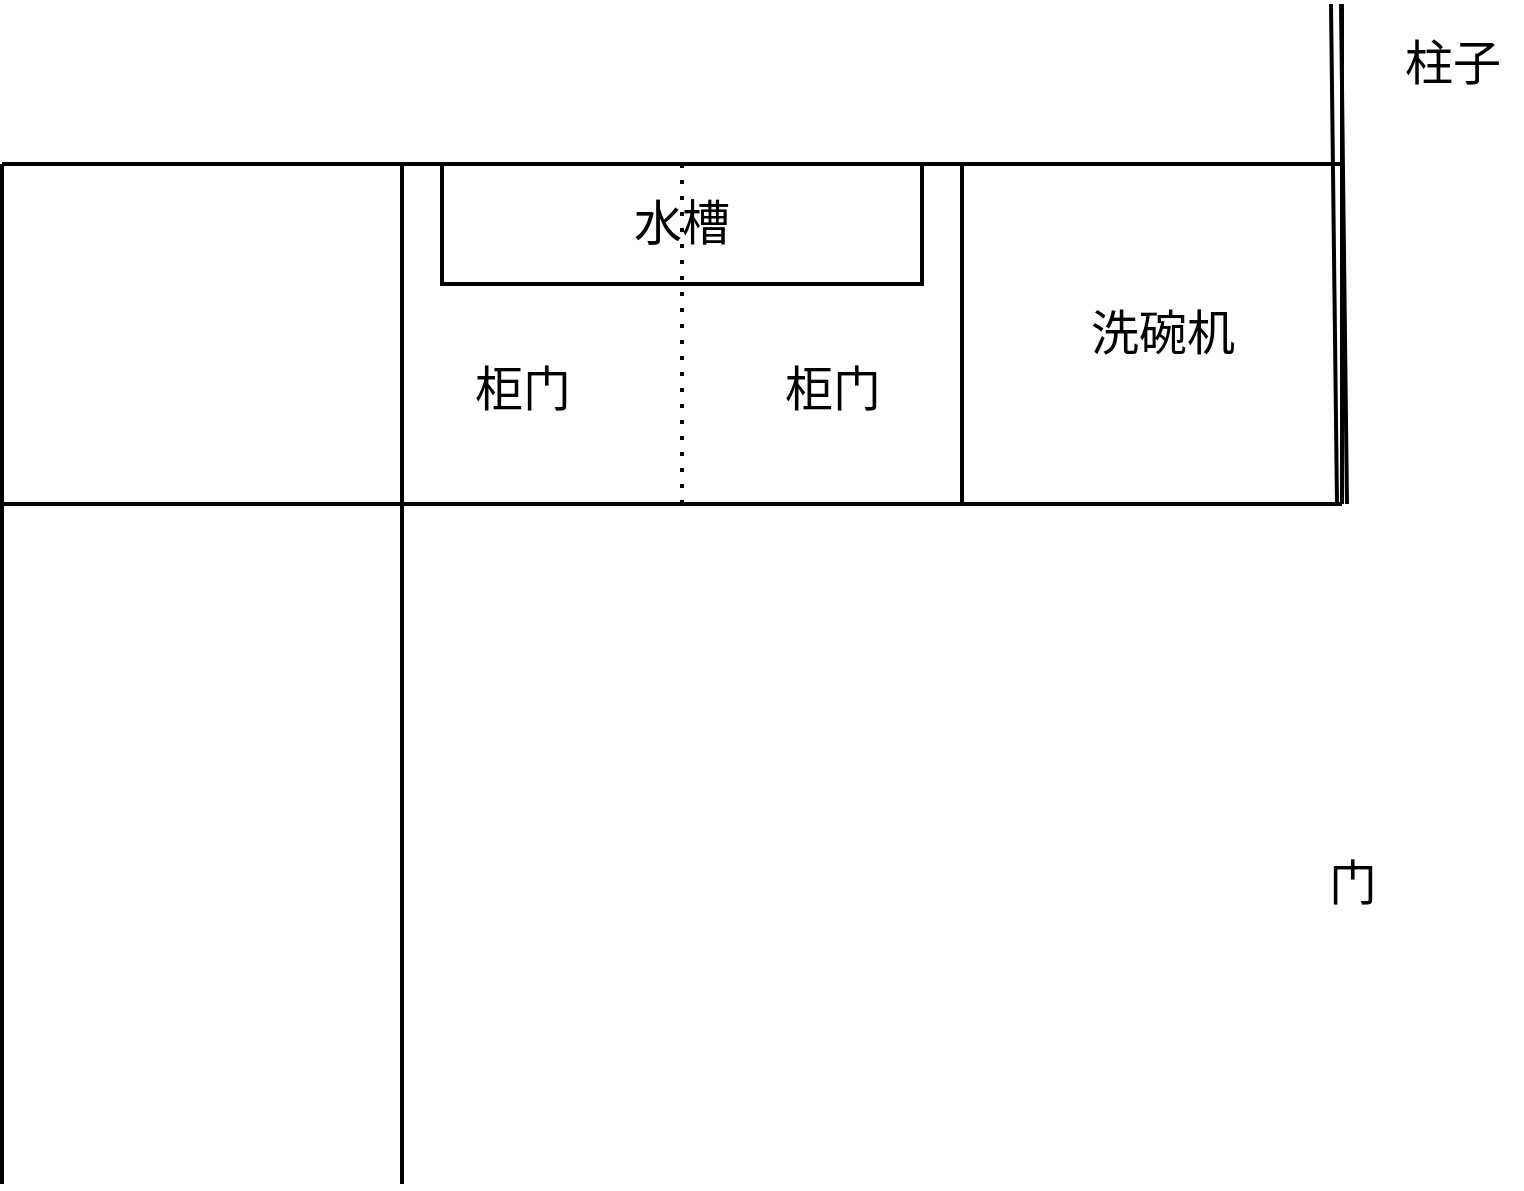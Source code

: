 <mxfile version="24.4.0" type="github" pages="3">
  <diagram name="橱柜" id="rbUQSemfoo8u0zf_SeJB">
    <mxGraphModel dx="1687" dy="925" grid="1" gridSize="10" guides="1" tooltips="1" connect="1" arrows="1" fold="1" page="1" pageScale="1" pageWidth="827" pageHeight="1169" math="0" shadow="0">
      <root>
        <mxCell id="0" />
        <mxCell id="1" parent="0" />
        <mxCell id="4LaI4T8DgIrVsbqXjOBB-1" value="" style="endArrow=none;html=1;rounded=0;strokeWidth=2;fontSize=24;" edge="1" parent="1">
          <mxGeometry width="50" height="50" relative="1" as="geometry">
            <mxPoint x="540" y="160" as="sourcePoint" />
            <mxPoint x="730" y="160" as="targetPoint" />
          </mxGeometry>
        </mxCell>
        <mxCell id="4LaI4T8DgIrVsbqXjOBB-3" value="" style="endArrow=none;html=1;rounded=0;strokeWidth=2;fontSize=24;" edge="1" parent="1">
          <mxGeometry width="50" height="50" relative="1" as="geometry">
            <mxPoint x="540" y="330" as="sourcePoint" />
            <mxPoint x="540" y="160" as="targetPoint" />
          </mxGeometry>
        </mxCell>
        <mxCell id="4LaI4T8DgIrVsbqXjOBB-4" value="" style="endArrow=none;html=1;rounded=0;strokeWidth=2;fontSize=24;" edge="1" parent="1">
          <mxGeometry width="50" height="50" relative="1" as="geometry">
            <mxPoint x="730" y="330" as="sourcePoint" />
            <mxPoint x="730" y="80" as="targetPoint" />
          </mxGeometry>
        </mxCell>
        <mxCell id="4LaI4T8DgIrVsbqXjOBB-5" value="&lt;font style=&quot;font-size: 24px;&quot;&gt;水槽&lt;/font&gt;" style="rounded=0;whiteSpace=wrap;html=1;strokeWidth=2;fontSize=24;" vertex="1" parent="1">
          <mxGeometry x="280" y="160" width="240" height="60" as="geometry" />
        </mxCell>
        <mxCell id="4LaI4T8DgIrVsbqXjOBB-6" value="" style="endArrow=none;html=1;rounded=0;strokeWidth=2;fontSize=24;" edge="1" parent="1">
          <mxGeometry width="50" height="50" relative="1" as="geometry">
            <mxPoint x="60" y="160" as="sourcePoint" />
            <mxPoint x="280" y="160" as="targetPoint" />
          </mxGeometry>
        </mxCell>
        <mxCell id="4LaI4T8DgIrVsbqXjOBB-7" value="" style="endArrow=none;html=1;rounded=0;strokeWidth=2;fontSize=24;" edge="1" parent="1">
          <mxGeometry width="50" height="50" relative="1" as="geometry">
            <mxPoint x="510" y="160" as="sourcePoint" />
            <mxPoint x="580" y="160" as="targetPoint" />
          </mxGeometry>
        </mxCell>
        <mxCell id="4LaI4T8DgIrVsbqXjOBB-8" value="&lt;font style=&quot;font-size: 24px;&quot;&gt;洗碗机&lt;/font&gt;" style="text;html=1;align=center;verticalAlign=middle;resizable=0;points=[];autosize=1;strokeColor=none;fillColor=none;strokeWidth=2;fontSize=24;" vertex="1" parent="1">
          <mxGeometry x="590" y="225" width="100" height="40" as="geometry" />
        </mxCell>
        <mxCell id="4LaI4T8DgIrVsbqXjOBB-10" value="" style="endArrow=none;html=1;rounded=0;strokeWidth=2;fontSize=24;" edge="1" parent="1">
          <mxGeometry width="50" height="50" relative="1" as="geometry">
            <mxPoint x="60" y="670" as="sourcePoint" />
            <mxPoint x="60" y="160" as="targetPoint" />
          </mxGeometry>
        </mxCell>
        <mxCell id="4LaI4T8DgIrVsbqXjOBB-11" value="" style="endArrow=none;html=1;rounded=0;strokeWidth=2;fontSize=24;" edge="1" parent="1">
          <mxGeometry width="50" height="50" relative="1" as="geometry">
            <mxPoint x="260" y="670" as="sourcePoint" />
            <mxPoint x="260" y="160" as="targetPoint" />
          </mxGeometry>
        </mxCell>
        <mxCell id="4LaI4T8DgIrVsbqXjOBB-12" value="" style="endArrow=none;html=1;rounded=0;strokeWidth=2;fontSize=24;" edge="1" parent="1">
          <mxGeometry width="50" height="50" relative="1" as="geometry">
            <mxPoint x="260" y="330" as="sourcePoint" />
            <mxPoint x="730" y="330" as="targetPoint" />
          </mxGeometry>
        </mxCell>
        <mxCell id="4LaI4T8DgIrVsbqXjOBB-13" value="" style="endArrow=none;dashed=1;html=1;dashPattern=1 3;strokeWidth=2;rounded=0;entryX=0.5;entryY=0;entryDx=0;entryDy=0;fontSize=24;" edge="1" parent="1" target="4LaI4T8DgIrVsbqXjOBB-5">
          <mxGeometry width="50" height="50" relative="1" as="geometry">
            <mxPoint x="400" y="330" as="sourcePoint" />
            <mxPoint x="440" y="380" as="targetPoint" />
          </mxGeometry>
        </mxCell>
        <mxCell id="4LaI4T8DgIrVsbqXjOBB-19" value="" style="endArrow=none;html=1;rounded=0;strokeWidth=2;fontSize=24;" edge="1" parent="1">
          <mxGeometry width="50" height="50" relative="1" as="geometry">
            <mxPoint x="60" y="330" as="sourcePoint" />
            <mxPoint x="260" y="330" as="targetPoint" />
          </mxGeometry>
        </mxCell>
        <mxCell id="4LaI4T8DgIrVsbqXjOBB-20" value="" style="shape=link;html=1;rounded=0;strokeWidth=2;fontSize=24;" edge="1" parent="1">
          <mxGeometry width="100" relative="1" as="geometry">
            <mxPoint x="727" y="80" as="sourcePoint" />
            <mxPoint x="730" y="330" as="targetPoint" />
          </mxGeometry>
        </mxCell>
        <mxCell id="4LaI4T8DgIrVsbqXjOBB-21" value="" style="endArrow=none;html=1;rounded=0;strokeWidth=2;fontSize=24;" edge="1" parent="1">
          <mxGeometry width="50" height="50" relative="1" as="geometry">
            <mxPoint x="730" y="330" as="sourcePoint" />
            <mxPoint x="730" y="80" as="targetPoint" />
          </mxGeometry>
        </mxCell>
        <mxCell id="4LaI4T8DgIrVsbqXjOBB-22" value="&lt;font style=&quot;font-size: 24px;&quot;&gt;门&lt;/font&gt;" style="text;html=1;align=center;verticalAlign=middle;resizable=0;points=[];autosize=1;strokeColor=none;fillColor=none;strokeWidth=2;fontSize=24;" vertex="1" parent="1">
          <mxGeometry x="710" y="500" width="50" height="40" as="geometry" />
        </mxCell>
        <mxCell id="4LaI4T8DgIrVsbqXjOBB-23" value="&lt;font style=&quot;font-size: 24px;&quot;&gt;柱子&lt;/font&gt;" style="text;html=1;align=center;verticalAlign=middle;resizable=0;points=[];autosize=1;strokeColor=none;fillColor=none;strokeWidth=2;fontSize=24;" vertex="1" parent="1">
          <mxGeometry x="750" y="90" width="70" height="40" as="geometry" />
        </mxCell>
        <mxCell id="4LaI4T8DgIrVsbqXjOBB-24" value="柜门" style="text;html=1;align=center;verticalAlign=middle;resizable=0;points=[];autosize=1;strokeColor=none;fillColor=none;fontSize=24;" vertex="1" parent="1">
          <mxGeometry x="285" y="253" width="70" height="40" as="geometry" />
        </mxCell>
        <mxCell id="4LaI4T8DgIrVsbqXjOBB-25" value="柜门" style="text;html=1;align=center;verticalAlign=middle;resizable=0;points=[];autosize=1;strokeColor=none;fillColor=none;fontSize=24;" vertex="1" parent="1">
          <mxGeometry x="440" y="253" width="70" height="40" as="geometry" />
        </mxCell>
      </root>
    </mxGraphModel>
  </diagram>
  <diagram id="guvOUpsQB9xyrSN59qTu" name="第 2 页">
    <mxGraphModel dx="2390" dy="1310" grid="1" gridSize="10" guides="1" tooltips="1" connect="1" arrows="1" fold="1" page="1" pageScale="1" pageWidth="827" pageHeight="1169" math="0" shadow="0">
      <root>
        <mxCell id="0" />
        <mxCell id="1" parent="0" />
        <mxCell id="idelAn9Nf5lJnqUSYxEz-1" value="" style="endArrow=none;html=1;rounded=0;strokeWidth=2;fontSize=24;" edge="1" parent="1">
          <mxGeometry width="50" height="50" relative="1" as="geometry">
            <mxPoint x="540" y="160" as="sourcePoint" />
            <mxPoint x="730" y="160" as="targetPoint" />
          </mxGeometry>
        </mxCell>
        <mxCell id="idelAn9Nf5lJnqUSYxEz-3" value="" style="endArrow=none;html=1;rounded=0;strokeWidth=2;fontSize=24;" edge="1" parent="1">
          <mxGeometry width="50" height="50" relative="1" as="geometry">
            <mxPoint x="730" y="330" as="sourcePoint" />
            <mxPoint x="730" y="80" as="targetPoint" />
          </mxGeometry>
        </mxCell>
        <mxCell id="idelAn9Nf5lJnqUSYxEz-6" value="" style="endArrow=none;html=1;rounded=0;strokeWidth=2;fontSize=24;" edge="1" parent="1">
          <mxGeometry width="50" height="50" relative="1" as="geometry">
            <mxPoint x="50" y="160" as="sourcePoint" />
            <mxPoint x="580" y="160" as="targetPoint" />
          </mxGeometry>
        </mxCell>
        <mxCell id="idelAn9Nf5lJnqUSYxEz-8" value="" style="endArrow=none;html=1;rounded=0;strokeWidth=2;fontSize=24;" edge="1" parent="1">
          <mxGeometry width="50" height="50" relative="1" as="geometry">
            <mxPoint x="60" y="670" as="sourcePoint" />
            <mxPoint x="60" y="160" as="targetPoint" />
          </mxGeometry>
        </mxCell>
        <mxCell id="idelAn9Nf5lJnqUSYxEz-9" value="" style="endArrow=none;html=1;rounded=0;strokeWidth=2;fontSize=24;" edge="1" parent="1">
          <mxGeometry width="50" height="50" relative="1" as="geometry">
            <mxPoint x="260" y="670" as="sourcePoint" />
            <mxPoint x="260" y="160" as="targetPoint" />
          </mxGeometry>
        </mxCell>
        <mxCell id="idelAn9Nf5lJnqUSYxEz-10" value="" style="endArrow=none;html=1;rounded=0;strokeWidth=2;fontSize=24;" edge="1" parent="1">
          <mxGeometry width="50" height="50" relative="1" as="geometry">
            <mxPoint x="60" y="350" as="sourcePoint" />
            <mxPoint x="730" y="350" as="targetPoint" />
          </mxGeometry>
        </mxCell>
        <mxCell id="idelAn9Nf5lJnqUSYxEz-13" value="" style="shape=link;html=1;rounded=0;strokeWidth=2;fontSize=24;" edge="1" parent="1">
          <mxGeometry width="100" relative="1" as="geometry">
            <mxPoint x="727" y="80" as="sourcePoint" />
            <mxPoint x="730" y="350" as="targetPoint" />
          </mxGeometry>
        </mxCell>
        <mxCell id="idelAn9Nf5lJnqUSYxEz-19" value="" style="rounded=0;whiteSpace=wrap;html=1;" vertex="1" parent="1">
          <mxGeometry x="400" y="230" width="120" height="110" as="geometry" />
        </mxCell>
      </root>
    </mxGraphModel>
  </diagram>
  <diagram id="ARTixbQ6nfYB7FM0bePa" name="公共浴柜">
    <mxGraphModel dx="523" dy="392" grid="1" gridSize="10" guides="1" tooltips="1" connect="1" arrows="1" fold="1" page="1" pageScale="1" pageWidth="827" pageHeight="1169" math="0" shadow="0">
      <root>
        <mxCell id="0" />
        <mxCell id="1" parent="0" />
        <mxCell id="rE4RWj2OeZYqf44KaGMX-1" value="" style="verticalLabelPosition=bottom;verticalAlign=top;html=1;shape=mxgraph.basic.rect;fillColor2=none;strokeWidth=1;size=20;indent=5;" vertex="1" parent="1">
          <mxGeometry x="280" y="240" width="260" height="210" as="geometry" />
        </mxCell>
        <mxCell id="rE4RWj2OeZYqf44KaGMX-3" value="" style="shape=link;html=1;rounded=0;" edge="1" parent="1">
          <mxGeometry width="100" relative="1" as="geometry">
            <mxPoint x="280" y="230" as="sourcePoint" />
            <mxPoint x="280" y="510" as="targetPoint" />
          </mxGeometry>
        </mxCell>
        <mxCell id="rE4RWj2OeZYqf44KaGMX-4" value="" style="shape=link;html=1;rounded=0;" edge="1" parent="1">
          <mxGeometry width="100" relative="1" as="geometry">
            <mxPoint x="540" y="230" as="sourcePoint" />
            <mxPoint x="540" y="510" as="targetPoint" />
          </mxGeometry>
        </mxCell>
        <mxCell id="rE4RWj2OeZYqf44KaGMX-5" value="" style="endArrow=none;html=1;rounded=0;" edge="1" parent="1" source="rE4RWj2OeZYqf44KaGMX-1">
          <mxGeometry width="50" height="50" relative="1" as="geometry">
            <mxPoint x="270" y="290" as="sourcePoint" />
            <mxPoint x="320" y="240" as="targetPoint" />
          </mxGeometry>
        </mxCell>
        <mxCell id="rE4RWj2OeZYqf44KaGMX-7" value="" style="shape=offPageConnector;whiteSpace=wrap;html=1;size=0.4;" vertex="1" parent="1">
          <mxGeometry x="302" y="240" width="216" height="100" as="geometry" />
        </mxCell>
        <mxCell id="rE4RWj2OeZYqf44KaGMX-8" value="" style="shape=ext;double=1;whiteSpace=wrap;html=1;aspect=fixed;" vertex="1" parent="1">
          <mxGeometry x="290" y="320" width="110" height="110" as="geometry" />
        </mxCell>
        <mxCell id="rE4RWj2OeZYqf44KaGMX-9" value="" style="html=1;shadow=0;dashed=0;align=center;verticalAlign=middle;shape=mxgraph.arrows2.arrow;dy=0;dx=10;notch=0;direction=south;" vertex="1" parent="1">
          <mxGeometry x="400" y="336" width="20" height="150" as="geometry" />
        </mxCell>
      </root>
    </mxGraphModel>
  </diagram>
</mxfile>
